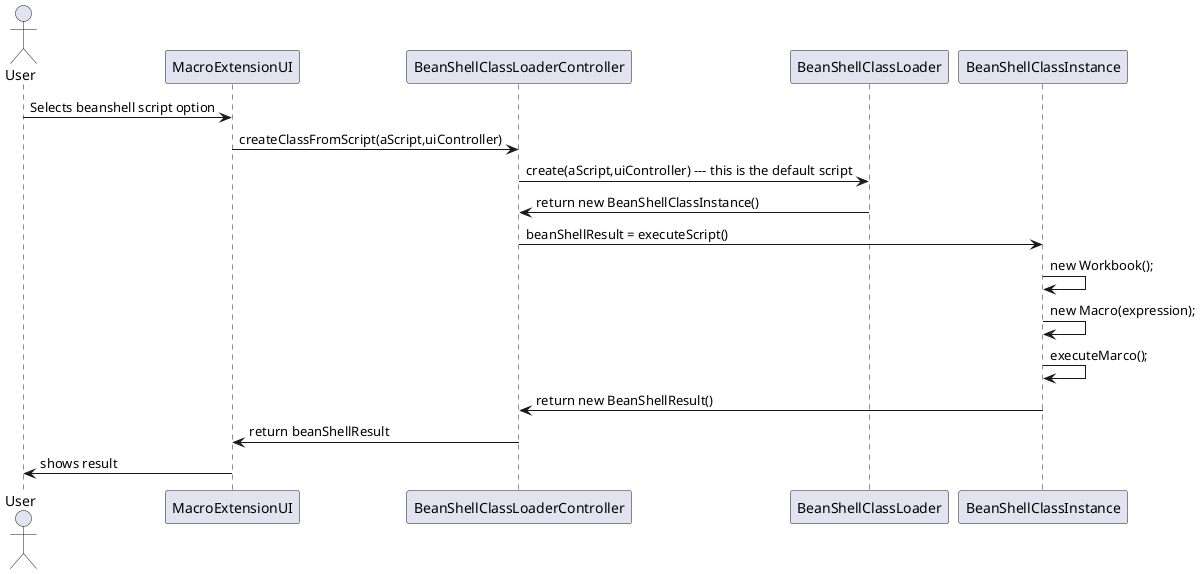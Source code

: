 @startuml
actor User
User -> MacroExtensionUI : Selects beanshell script option
MacroExtensionUI -> BeanShellClassLoaderController : createClassFromScript(aScript,uiController)
BeanShellClassLoaderController -> BeanShellClassLoader :create(aScript,uiController) --- this is the default script
 BeanShellClassLoader -> BeanShellClassLoaderController : return new BeanShellClassInstance()
BeanShellClassLoaderController -> BeanShellClassInstance : beanShellResult = executeScript()
 BeanShellClassInstance ->  BeanShellClassInstance : new Workbook();
BeanShellClassInstance ->  BeanShellClassInstance : new Macro(expression);
BeanShellClassInstance ->  BeanShellClassInstance : executeMarco();
BeanShellClassInstance -> BeanShellClassLoaderController : return new BeanShellResult()
BeanShellClassLoaderController ->MacroExtensionUI : return beanShellResult
MacroExtensionUI -> User : shows result
@enduml
